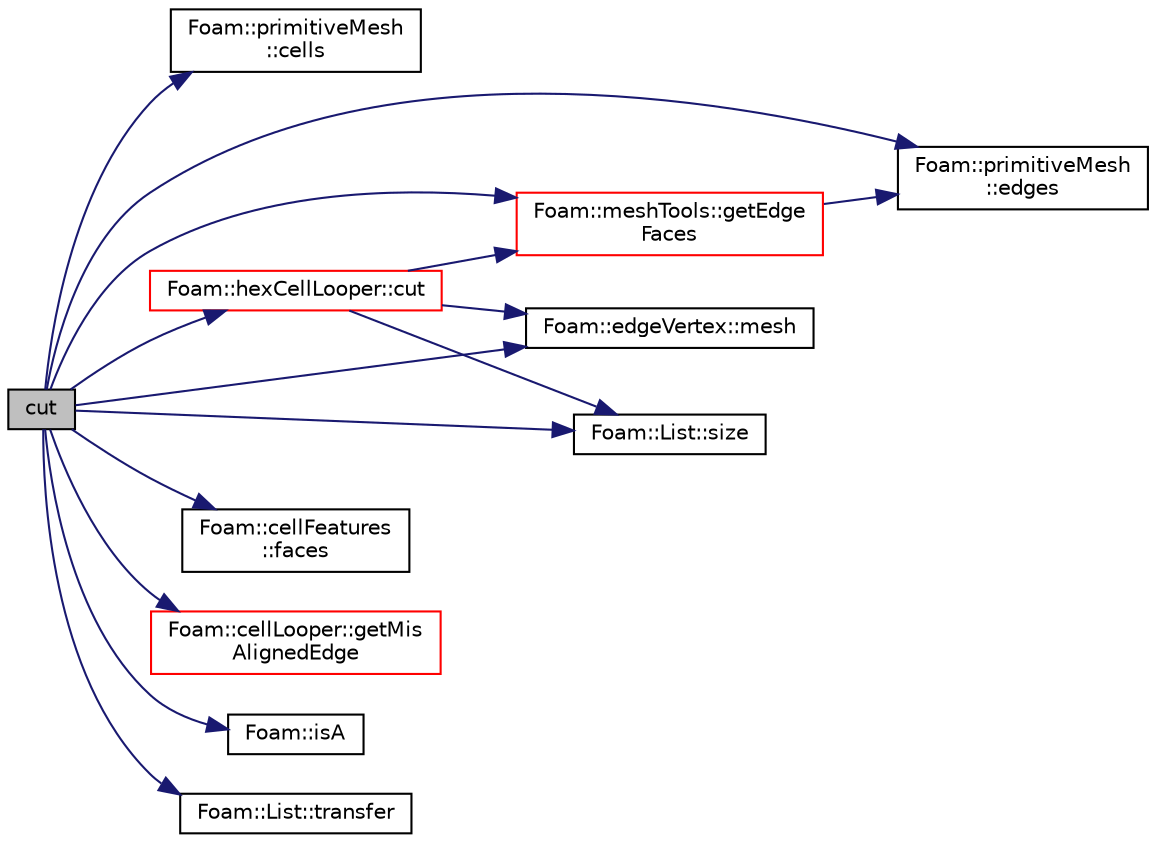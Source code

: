 digraph "cut"
{
  bgcolor="transparent";
  edge [fontname="Helvetica",fontsize="10",labelfontname="Helvetica",labelfontsize="10"];
  node [fontname="Helvetica",fontsize="10",shape=record];
  rankdir="LR";
  Node1 [label="cut",height=0.2,width=0.4,color="black", fillcolor="grey75", style="filled", fontcolor="black"];
  Node1 -> Node2 [color="midnightblue",fontsize="10",style="solid",fontname="Helvetica"];
  Node2 [label="Foam::primitiveMesh\l::cells",height=0.2,width=0.4,color="black",URL="$a02020.html#a5838384c0cea399b56339f30bc8558ab"];
  Node1 -> Node3 [color="midnightblue",fontsize="10",style="solid",fontname="Helvetica"];
  Node3 [label="Foam::hexCellLooper::cut",height=0.2,width=0.4,color="red",URL="$a01024.html#ac80e7d9d0040f4d0de355d5546d5e195",tooltip="Create cut along circumference of celli. Gets current mesh cuts. "];
  Node3 -> Node4 [color="midnightblue",fontsize="10",style="solid",fontname="Helvetica"];
  Node4 [label="Foam::meshTools::getEdge\lFaces",height=0.2,width=0.4,color="red",URL="$a10993.html#a3d09936ea8afeb00ac1f2203cf95ac7a",tooltip="Get faces on cell using edgeI. Throws error if no two found. "];
  Node4 -> Node5 [color="midnightblue",fontsize="10",style="solid",fontname="Helvetica"];
  Node5 [label="Foam::primitiveMesh\l::edges",height=0.2,width=0.4,color="black",URL="$a02020.html#aae82d34fe433288eb6b1f9dea53675c8",tooltip="Return mesh edges. Uses calcEdges. "];
  Node3 -> Node6 [color="midnightblue",fontsize="10",style="solid",fontname="Helvetica"];
  Node6 [label="Foam::edgeVertex::mesh",height=0.2,width=0.4,color="black",URL="$a00633.html#aa51573bc757d5d5bb058db0464886447"];
  Node3 -> Node7 [color="midnightblue",fontsize="10",style="solid",fontname="Helvetica"];
  Node7 [label="Foam::List::size",height=0.2,width=0.4,color="black",URL="$a01397.html#a8a5f6fa29bd4b500caf186f60245b384",tooltip="Override size to be inconsistent with allocated storage. "];
  Node1 -> Node5 [color="midnightblue",fontsize="10",style="solid",fontname="Helvetica"];
  Node1 -> Node8 [color="midnightblue",fontsize="10",style="solid",fontname="Helvetica"];
  Node8 [label="Foam::cellFeatures\l::faces",height=0.2,width=0.4,color="black",URL="$a00210.html#a597fe85cf9855c783c2397555a5431f0"];
  Node1 -> Node4 [color="midnightblue",fontsize="10",style="solid",fontname="Helvetica"];
  Node1 -> Node9 [color="midnightblue",fontsize="10",style="solid",fontname="Helvetica"];
  Node9 [label="Foam::cellLooper::getMis\lAlignedEdge",height=0.2,width=0.4,color="red",URL="$a00213.html#aaee33028377aa4291e8a0f334e085e22",tooltip="Return edge from cellEdges that is most perpendicular. "];
  Node1 -> Node10 [color="midnightblue",fontsize="10",style="solid",fontname="Helvetica"];
  Node10 [label="Foam::isA",height=0.2,width=0.4,color="black",URL="$a10936.html#a7f38c7df863d37f5357047d27dab7711",tooltip="Check if a dynamic_cast to typeid is possible. "];
  Node1 -> Node6 [color="midnightblue",fontsize="10",style="solid",fontname="Helvetica"];
  Node1 -> Node7 [color="midnightblue",fontsize="10",style="solid",fontname="Helvetica"];
  Node1 -> Node11 [color="midnightblue",fontsize="10",style="solid",fontname="Helvetica"];
  Node11 [label="Foam::List::transfer",height=0.2,width=0.4,color="black",URL="$a01397.html#a25ad1d2084d16b234b0cf91c07e832c0",tooltip="Transfer the contents of the argument List into this list. "];
}
